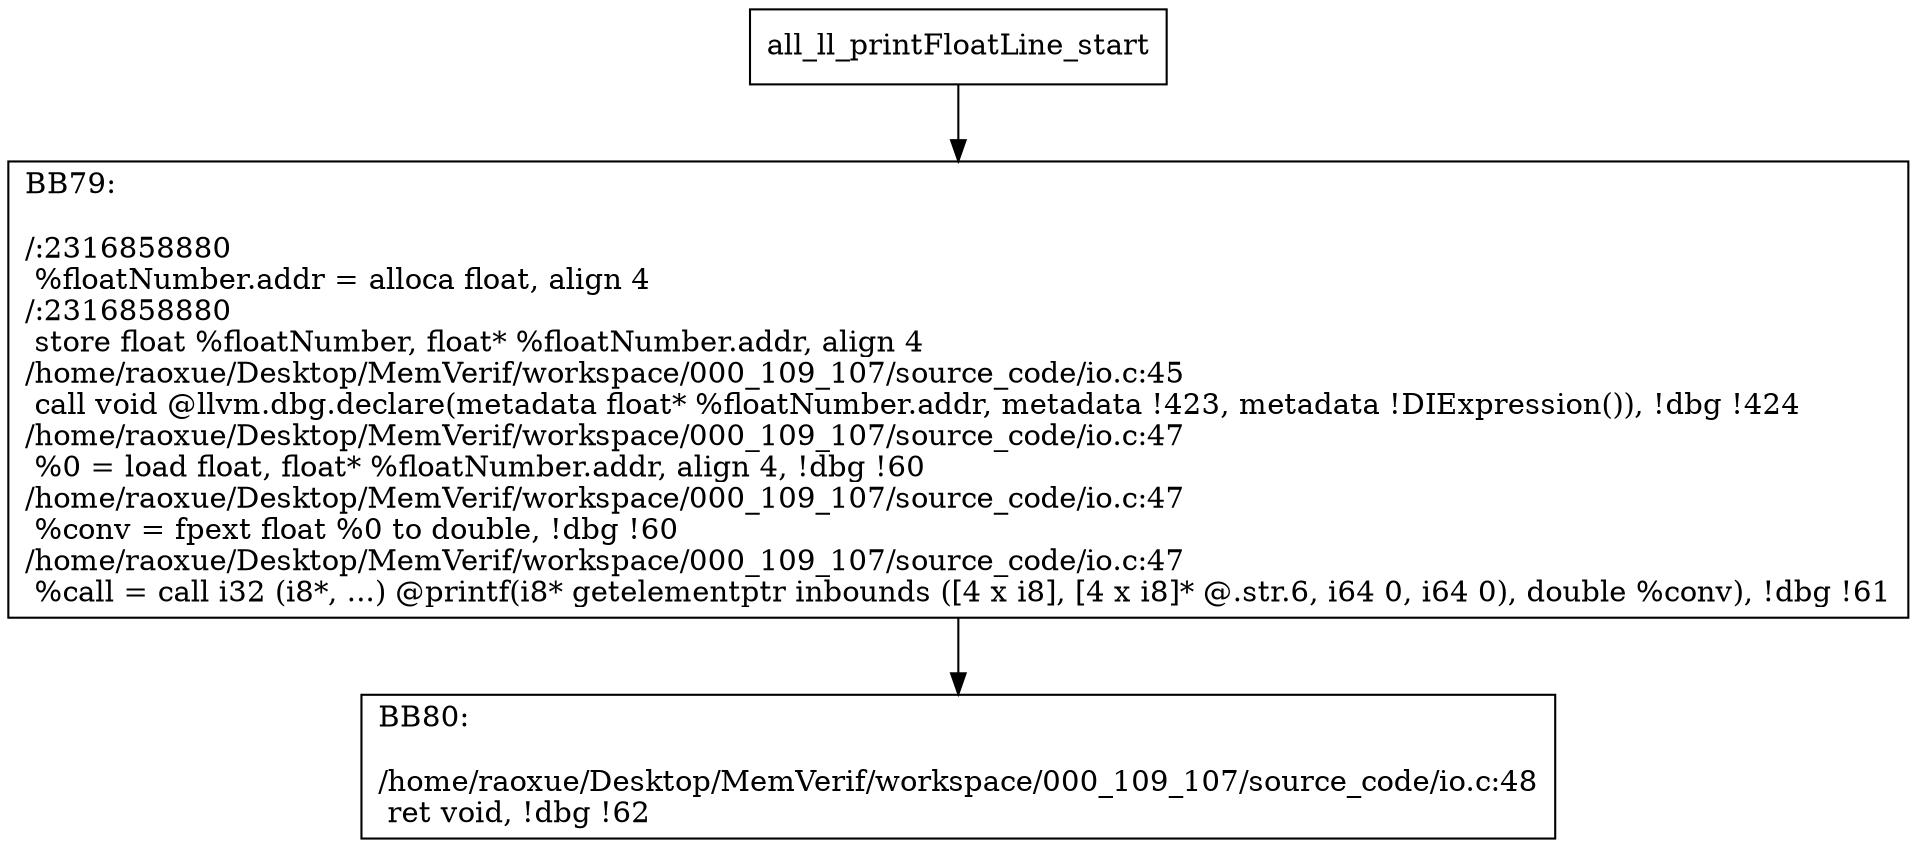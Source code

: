 digraph "CFG for'all_ll_printFloatLine' function" {
	BBall_ll_printFloatLine_start[shape=record,label="{all_ll_printFloatLine_start}"];
	BBall_ll_printFloatLine_start-> all_ll_printFloatLineBB79;
	all_ll_printFloatLineBB79 [shape=record, label="{BB79:\l\l/:2316858880\l
  %floatNumber.addr = alloca float, align 4\l
/:2316858880\l
  store float %floatNumber, float* %floatNumber.addr, align 4\l
/home/raoxue/Desktop/MemVerif/workspace/000_109_107/source_code/io.c:45\l
  call void @llvm.dbg.declare(metadata float* %floatNumber.addr, metadata !423, metadata !DIExpression()), !dbg !424\l
/home/raoxue/Desktop/MemVerif/workspace/000_109_107/source_code/io.c:47\l
  %0 = load float, float* %floatNumber.addr, align 4, !dbg !60\l
/home/raoxue/Desktop/MemVerif/workspace/000_109_107/source_code/io.c:47\l
  %conv = fpext float %0 to double, !dbg !60\l
/home/raoxue/Desktop/MemVerif/workspace/000_109_107/source_code/io.c:47\l
  %call = call i32 (i8*, ...) @printf(i8* getelementptr inbounds ([4 x i8], [4 x i8]* @.str.6, i64 0, i64 0), double %conv), !dbg !61\l
}"];
	all_ll_printFloatLineBB79-> all_ll_printFloatLineBB80;
	all_ll_printFloatLineBB80 [shape=record, label="{BB80:\l\l/home/raoxue/Desktop/MemVerif/workspace/000_109_107/source_code/io.c:48\l
  ret void, !dbg !62\l
}"];
}
